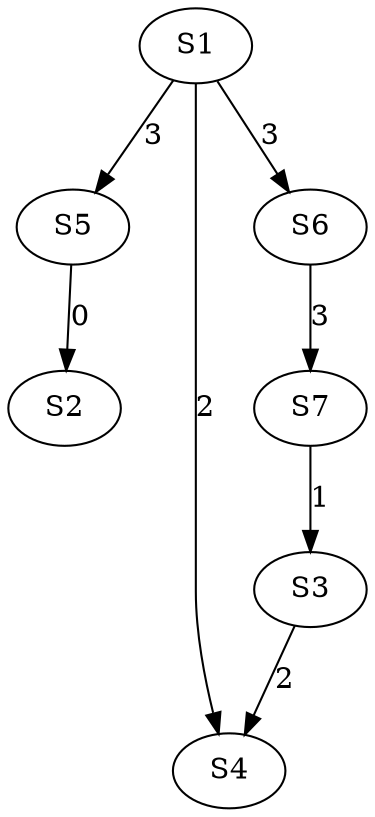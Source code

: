 strict digraph {
	S5 -> S2 [ label = 0 ];
	S7 -> S3 [ label = 1 ];
	S3 -> S4 [ label = 2 ];
	S1 -> S5 [ label = 3 ];
	S1 -> S6 [ label = 3 ];
	S6 -> S7 [ label = 3 ];
	S1 -> S4 [ label = 2 ];
}